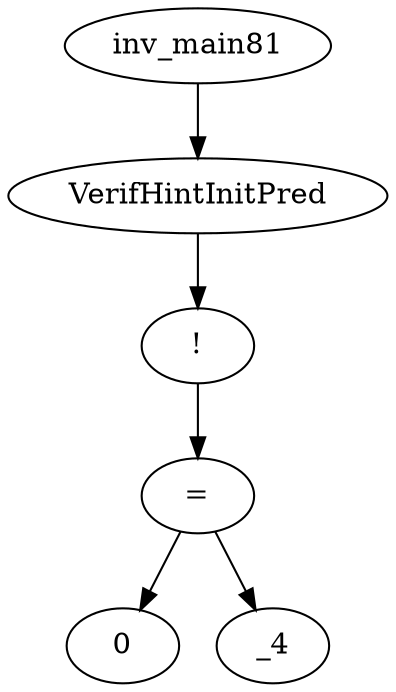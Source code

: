 digraph dag {
0 [label="inv_main81"];
1 [label="VerifHintInitPred"];
2 [label="!"];
3 [label="="];
4 [label="0"];
5 [label="_4"];
0->1
1->2
2->3
3->5
3 -> 4
}
